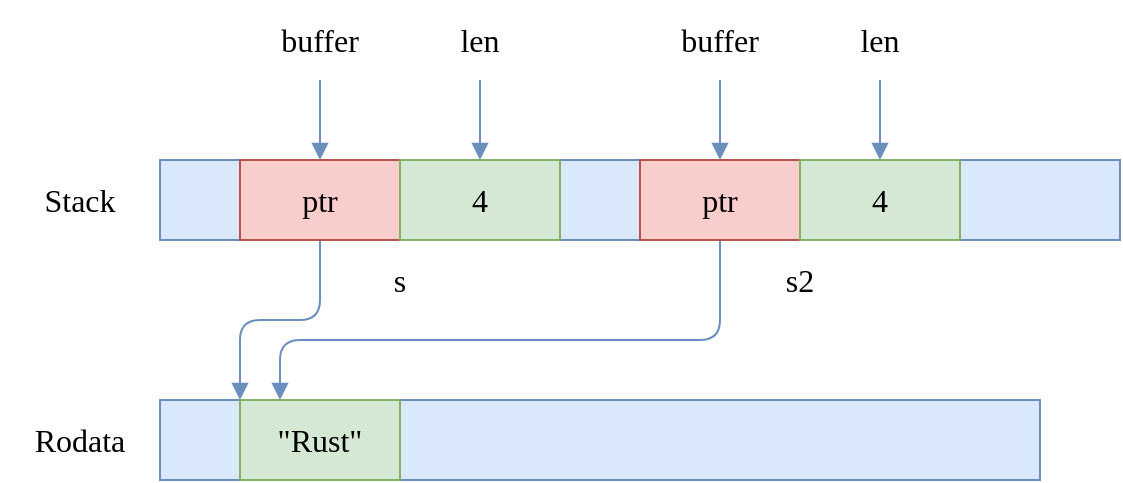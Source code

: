 <mxfile version="24.2.5" type="device">
  <diagram name="Page-1" id="PWORTPtsAY5UC9q56Seq">
    <mxGraphModel dx="1420" dy="821" grid="1" gridSize="10" guides="1" tooltips="1" connect="1" arrows="1" fold="1" page="1" pageScale="1" pageWidth="850" pageHeight="1100" math="0" shadow="0">
      <root>
        <mxCell id="0" />
        <mxCell id="1" parent="0" />
        <mxCell id="GlFfROva-M0b1X3F4qhi-2" value="Rodata" style="text;html=1;align=center;verticalAlign=middle;whiteSpace=wrap;rounded=0;fontFamily=Ubuntu;fontSize=16;fontStyle=0;" parent="1" vertex="1">
          <mxGeometry x="160" y="600" width="80" height="40" as="geometry" />
        </mxCell>
        <mxCell id="GlFfROva-M0b1X3F4qhi-4" value="s" style="text;html=1;align=center;verticalAlign=middle;whiteSpace=wrap;rounded=0;fontFamily=Ubuntu;fontSize=16;fontStyle=0;" parent="1" vertex="1">
          <mxGeometry x="320" y="520" width="80" height="40" as="geometry" />
        </mxCell>
        <mxCell id="INAQ-IlI1SR667ypPl5p-1" value="" style="rounded=0;whiteSpace=wrap;html=1;shadow=0;strokeColor=#6c8ebf;strokeWidth=1;fontFamily=Ubuntu;fontSize=16;fontStyle=0;fillColor=#dae8fc;" parent="1" vertex="1">
          <mxGeometry x="240" y="480" width="480" height="40" as="geometry" />
        </mxCell>
        <mxCell id="INAQ-IlI1SR667ypPl5p-2" value="Stack" style="text;html=1;align=center;verticalAlign=middle;whiteSpace=wrap;rounded=0;fontFamily=Ubuntu;fontSize=16;fontStyle=0;" parent="1" vertex="1">
          <mxGeometry x="160" y="480" width="80" height="40" as="geometry" />
        </mxCell>
        <mxCell id="INAQ-IlI1SR667ypPl5p-3" value="" style="rounded=0;whiteSpace=wrap;html=1;shadow=0;strokeColor=#6c8ebf;strokeWidth=1;fontFamily=Ubuntu;fontSize=16;fontStyle=0;fillColor=#dae8fc;" parent="1" vertex="1">
          <mxGeometry x="240" y="600" width="440" height="40" as="geometry" />
        </mxCell>
        <mxCell id="INAQ-IlI1SR667ypPl5p-4" value="&quot;Rust&quot;" style="rounded=0;whiteSpace=wrap;html=1;shadow=0;strokeColor=#82b366;strokeWidth=1;fontFamily=Ubuntu;fontSize=16;fontStyle=0;fillColor=#d5e8d4;" parent="1" vertex="1">
          <mxGeometry x="280" y="600" width="80" height="40" as="geometry" />
        </mxCell>
        <mxCell id="INAQ-IlI1SR667ypPl5p-17" style="edgeStyle=orthogonalEdgeStyle;rounded=1;orthogonalLoop=1;jettySize=auto;html=1;entryX=0;entryY=0;entryDx=0;entryDy=0;shadow=0;strokeColor=#6c8ebf;strokeWidth=1;fontFamily=Ubuntu;fontSize=14;fontStyle=0;endArrow=block;endFill=1;fillColor=#dae8fc;" parent="1" source="INAQ-IlI1SR667ypPl5p-11" target="INAQ-IlI1SR667ypPl5p-4" edge="1">
          <mxGeometry relative="1" as="geometry">
            <Array as="points">
              <mxPoint x="320" y="560" />
              <mxPoint x="280" y="560" />
            </Array>
          </mxGeometry>
        </mxCell>
        <mxCell id="INAQ-IlI1SR667ypPl5p-11" value="ptr" style="rounded=0;whiteSpace=wrap;html=1;shadow=0;strokeColor=#b85450;strokeWidth=1;fontFamily=Ubuntu;fontSize=16;fontStyle=0;fillColor=#f8cecc;" parent="1" vertex="1">
          <mxGeometry x="280" y="480" width="80" height="40" as="geometry" />
        </mxCell>
        <mxCell id="INAQ-IlI1SR667ypPl5p-12" value="4" style="rounded=0;whiteSpace=wrap;html=1;shadow=0;strokeColor=#82b366;strokeWidth=1;fontFamily=Ubuntu;fontSize=16;fontStyle=0;fillColor=#d5e8d4;" parent="1" vertex="1">
          <mxGeometry x="360" y="480" width="80" height="40" as="geometry" />
        </mxCell>
        <mxCell id="UUOFpdRJqZI0CfPoSU2s-3" style="edgeStyle=orthogonalEdgeStyle;rounded=1;orthogonalLoop=1;jettySize=auto;html=1;entryX=0.25;entryY=0;entryDx=0;entryDy=0;shadow=0;strokeColor=#6c8ebf;strokeWidth=1;fontFamily=Ubuntu;fontSize=14;fontStyle=0;endArrow=block;endFill=1;fillColor=#dae8fc;" edge="1" parent="1" source="INAQ-IlI1SR667ypPl5p-14" target="INAQ-IlI1SR667ypPl5p-4">
          <mxGeometry relative="1" as="geometry">
            <Array as="points">
              <mxPoint x="520" y="570" />
              <mxPoint x="300" y="570" />
            </Array>
          </mxGeometry>
        </mxCell>
        <mxCell id="INAQ-IlI1SR667ypPl5p-14" value="ptr" style="rounded=0;whiteSpace=wrap;html=1;shadow=0;strokeColor=#b85450;strokeWidth=1;fontFamily=Ubuntu;fontSize=16;fontStyle=0;fillColor=#f8cecc;" parent="1" vertex="1">
          <mxGeometry x="480" y="480" width="80" height="40" as="geometry" />
        </mxCell>
        <mxCell id="INAQ-IlI1SR667ypPl5p-15" value="4" style="rounded=0;whiteSpace=wrap;html=1;shadow=0;strokeColor=#82b366;strokeWidth=1;fontFamily=Ubuntu;fontSize=16;fontStyle=0;fillColor=#d5e8d4;" parent="1" vertex="1">
          <mxGeometry x="560" y="480" width="80" height="40" as="geometry" />
        </mxCell>
        <mxCell id="INAQ-IlI1SR667ypPl5p-16" value="s2" style="text;html=1;align=center;verticalAlign=middle;whiteSpace=wrap;rounded=0;fontFamily=Ubuntu;fontSize=16;fontStyle=0;" parent="1" vertex="1">
          <mxGeometry x="520" y="520" width="80" height="40" as="geometry" />
        </mxCell>
        <mxCell id="INAQ-IlI1SR667ypPl5p-26" style="edgeStyle=orthogonalEdgeStyle;rounded=1;orthogonalLoop=1;jettySize=auto;html=1;entryX=0.5;entryY=0;entryDx=0;entryDy=0;shadow=0;strokeColor=#6c8ebf;strokeWidth=1;fontFamily=Ubuntu;fontSize=14;fontStyle=0;endArrow=block;endFill=1;fillColor=#dae8fc;" parent="1" source="INAQ-IlI1SR667ypPl5p-18" target="INAQ-IlI1SR667ypPl5p-11" edge="1">
          <mxGeometry relative="1" as="geometry" />
        </mxCell>
        <mxCell id="INAQ-IlI1SR667ypPl5p-18" value="buffer" style="text;html=1;align=center;verticalAlign=middle;whiteSpace=wrap;rounded=0;fontFamily=Ubuntu;fontSize=16;fontStyle=0;" parent="1" vertex="1">
          <mxGeometry x="280" y="400" width="80" height="40" as="geometry" />
        </mxCell>
        <mxCell id="INAQ-IlI1SR667ypPl5p-24" style="edgeStyle=orthogonalEdgeStyle;rounded=1;orthogonalLoop=1;jettySize=auto;html=1;entryX=0.5;entryY=0;entryDx=0;entryDy=0;shadow=0;strokeColor=#6c8ebf;strokeWidth=1;fontFamily=Ubuntu;fontSize=14;fontStyle=0;endArrow=block;endFill=1;fillColor=#dae8fc;" parent="1" source="INAQ-IlI1SR667ypPl5p-19" target="INAQ-IlI1SR667ypPl5p-12" edge="1">
          <mxGeometry relative="1" as="geometry" />
        </mxCell>
        <mxCell id="INAQ-IlI1SR667ypPl5p-19" value="len" style="text;html=1;align=center;verticalAlign=middle;whiteSpace=wrap;rounded=0;fontFamily=Ubuntu;fontSize=16;fontStyle=0;" parent="1" vertex="1">
          <mxGeometry x="360" y="400" width="80" height="40" as="geometry" />
        </mxCell>
        <mxCell id="INAQ-IlI1SR667ypPl5p-22" style="edgeStyle=orthogonalEdgeStyle;rounded=1;orthogonalLoop=1;jettySize=auto;html=1;entryX=0.5;entryY=0;entryDx=0;entryDy=0;shadow=0;strokeColor=#6c8ebf;strokeWidth=1;fontFamily=Ubuntu;fontSize=14;fontStyle=0;endArrow=block;endFill=1;fillColor=#dae8fc;" parent="1" source="INAQ-IlI1SR667ypPl5p-21" target="INAQ-IlI1SR667ypPl5p-15" edge="1">
          <mxGeometry relative="1" as="geometry" />
        </mxCell>
        <mxCell id="INAQ-IlI1SR667ypPl5p-21" value="len" style="text;html=1;align=center;verticalAlign=middle;whiteSpace=wrap;rounded=0;fontFamily=Ubuntu;fontSize=16;fontStyle=0;" parent="1" vertex="1">
          <mxGeometry x="560" y="400" width="80" height="40" as="geometry" />
        </mxCell>
        <mxCell id="UUOFpdRJqZI0CfPoSU2s-2" style="edgeStyle=orthogonalEdgeStyle;rounded=1;orthogonalLoop=1;jettySize=auto;html=1;shadow=0;strokeColor=#6c8ebf;strokeWidth=1;fontFamily=Ubuntu;fontSize=14;fontStyle=0;endArrow=block;endFill=1;fillColor=#dae8fc;" edge="1" parent="1" source="UUOFpdRJqZI0CfPoSU2s-1" target="INAQ-IlI1SR667ypPl5p-14">
          <mxGeometry relative="1" as="geometry" />
        </mxCell>
        <mxCell id="UUOFpdRJqZI0CfPoSU2s-1" value="buffer" style="text;html=1;align=center;verticalAlign=middle;whiteSpace=wrap;rounded=0;fontFamily=Ubuntu;fontSize=16;fontStyle=0;" vertex="1" parent="1">
          <mxGeometry x="480" y="400" width="80" height="40" as="geometry" />
        </mxCell>
      </root>
    </mxGraphModel>
  </diagram>
</mxfile>
